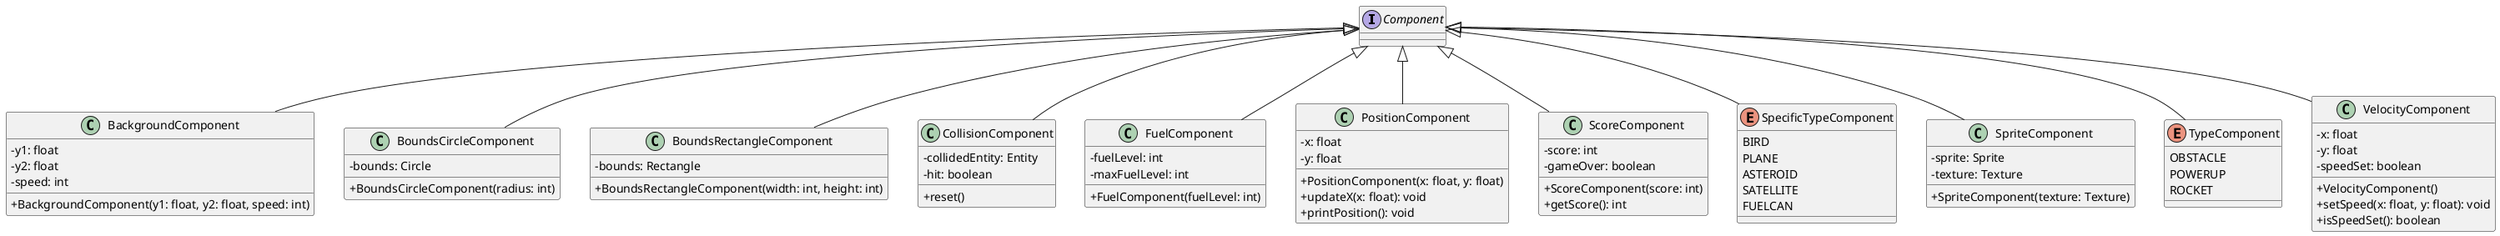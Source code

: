 @startuml

skinparam classAttributeIconSize 0

interface Component

class BackgroundComponent {
    - y1: float
    - y2: float
    - speed: int
    + BackgroundComponent(y1: float, y2: float, speed: int)
}

class BoundsCircleComponent {
    - bounds: Circle
    + BoundsCircleComponent(radius: int)
}

class BoundsRectangleComponent {
    - bounds: Rectangle
    + BoundsRectangleComponent(width: int, height: int)
}

class CollisionComponent {
    - collidedEntity: Entity
    - hit: boolean
    + reset()
}

class FuelComponent {
    - fuelLevel: int
    - maxFuelLevel: int
    + FuelComponent(fuelLevel: int)
}

class PositionComponent {
    - x: float
    - y: float
    + PositionComponent(x: float, y: float)
    + updateX(x: float): void
    + printPosition(): void
}

class ScoreComponent {
    - score: int
    - gameOver: boolean
    + ScoreComponent(score: int)
    + getScore(): int
}

enum SpecificTypeComponent {
    BIRD
    PLANE
    ASTEROID
    SATELLITE
    FUELCAN
}

class SpriteComponent {
    - sprite: Sprite
    - texture: Texture
    + SpriteComponent(texture: Texture)
}

enum TypeComponent {
    OBSTACLE
    POWERUP
    ROCKET
}

class VelocityComponent {
    - x: float
    - y: float
    - speedSet: boolean
    + VelocityComponent()
    + setSpeed(x: float, y: float): void
    + isSpeedSet(): boolean
}

Component <|-- BackgroundComponent
Component <|-- BoundsCircleComponent
Component <|-- BoundsRectangleComponent
Component <|-- CollisionComponent
Component <|-- FuelComponent
Component <|-- PositionComponent
Component <|-- ScoreComponent
Component <|-- SpriteComponent
Component <|-- VelocityComponent
Component <|-- SpecificTypeComponent
Component <|-- TypeComponent

@enduml